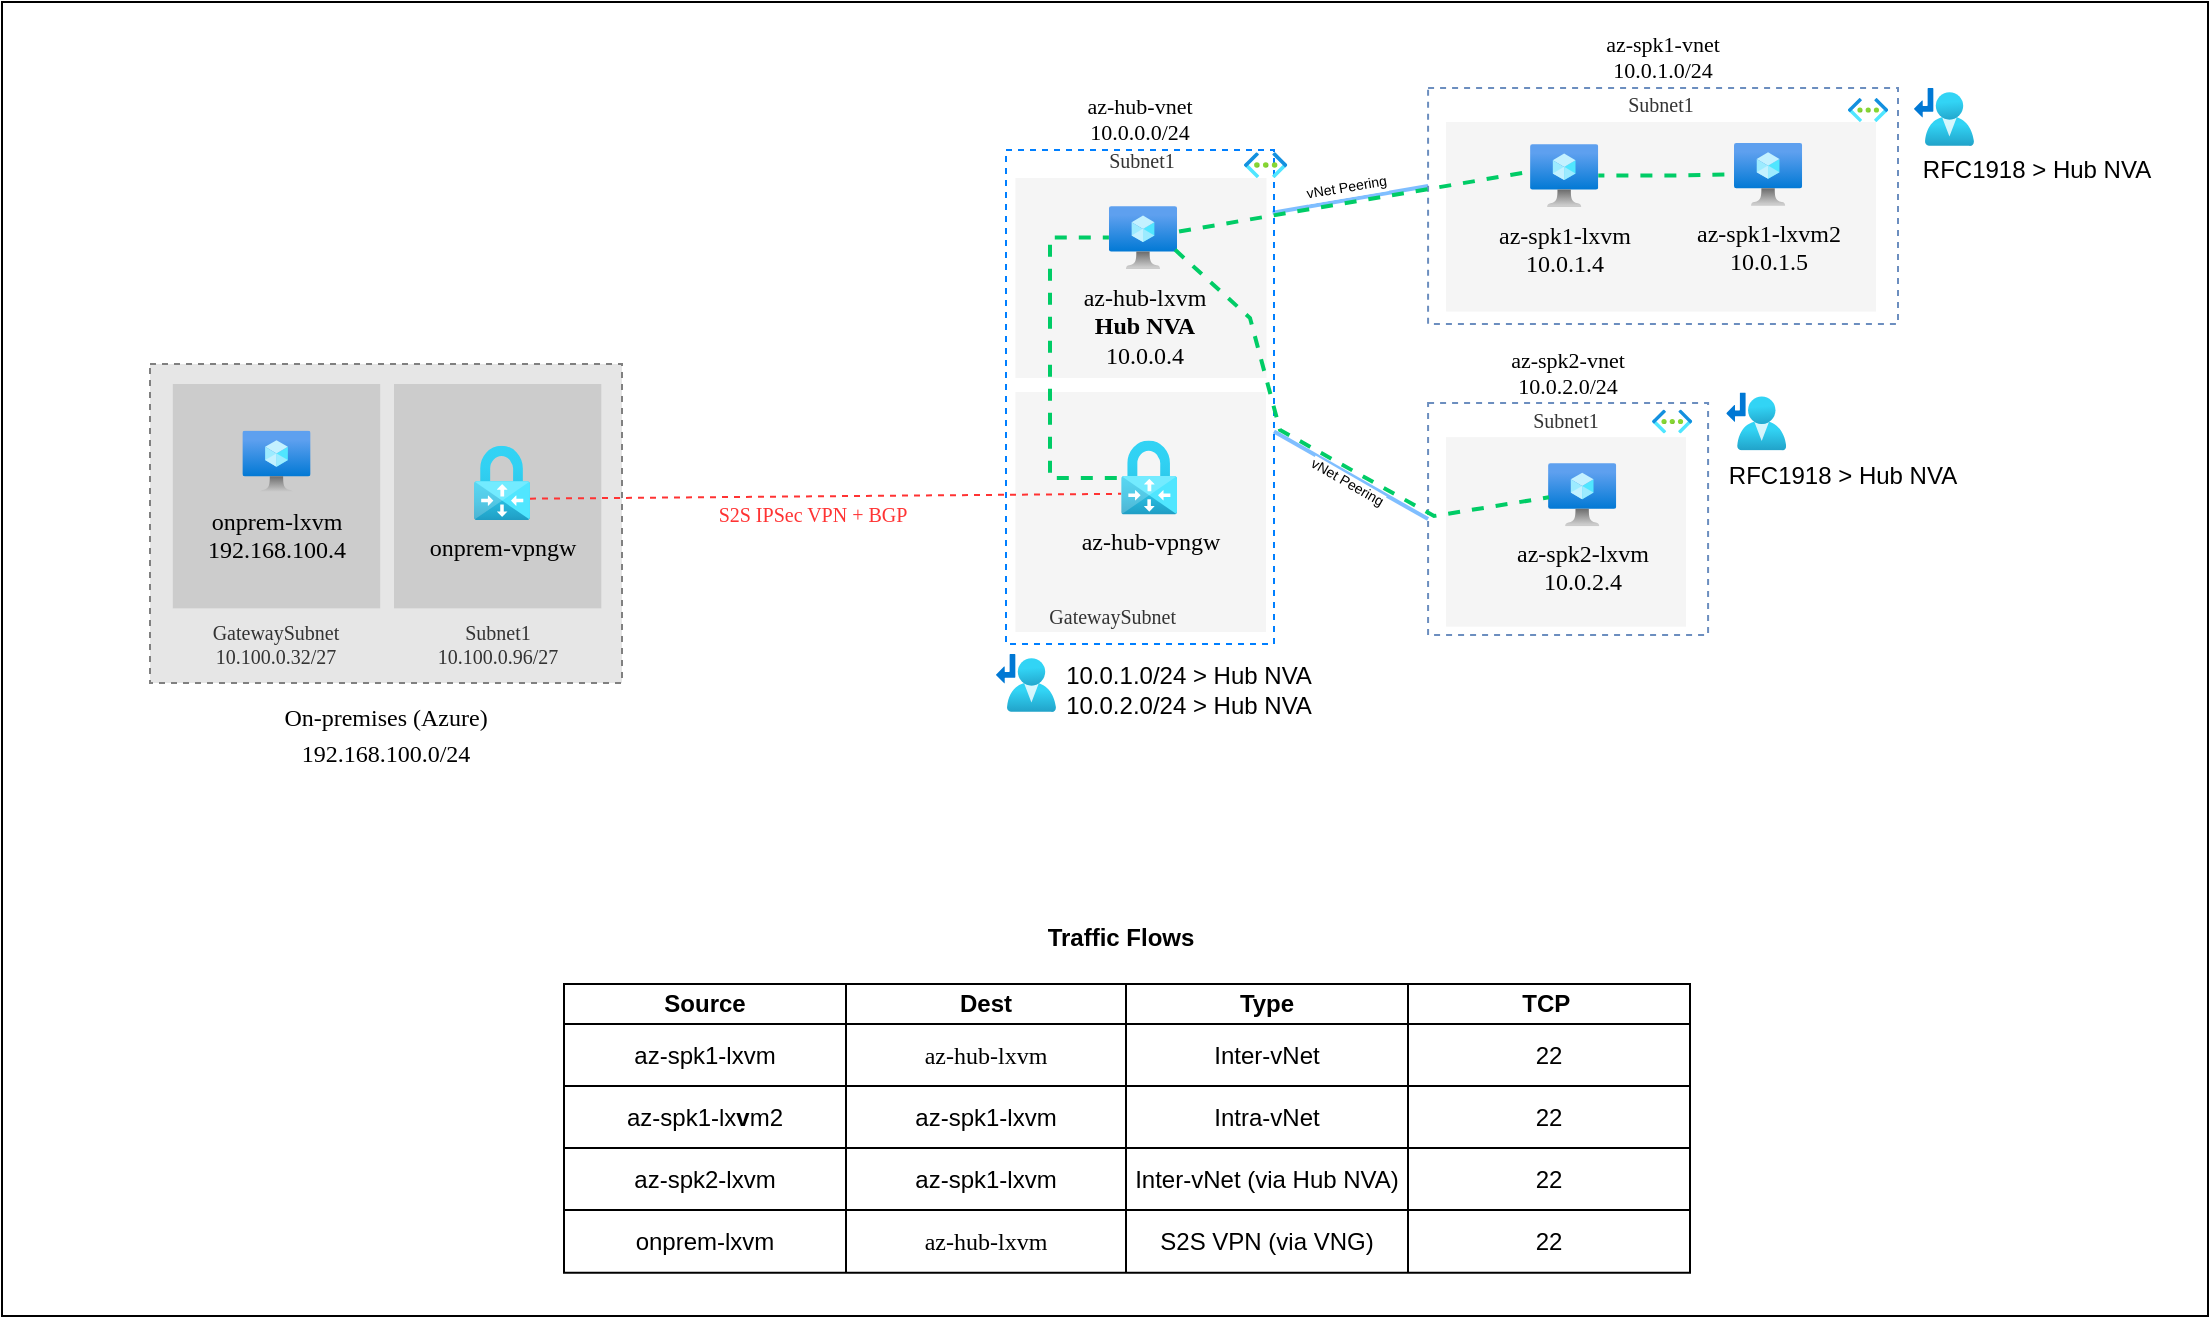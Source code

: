 <mxfile version="26.0.4">
  <diagram id="YnsuH4LNzArkPRJicwyz" name="Page-1">
    <mxGraphModel dx="2656" dy="894" grid="0" gridSize="10" guides="1" tooltips="1" connect="1" arrows="1" fold="1" page="1" pageScale="1" pageWidth="1100" pageHeight="850" background="#FFFFFF" math="0" shadow="0">
      <root>
        <mxCell id="0" />
        <mxCell id="1" parent="0" />
        <mxCell id="ZO6mygOJQg1MdGIY1tNN-86" value="" style="rounded=0;whiteSpace=wrap;html=1;" parent="1" vertex="1">
          <mxGeometry x="-12" y="13" width="1103" height="657" as="geometry" />
        </mxCell>
        <mxCell id="2" value="&lt;font style=&quot;font-size: 12px;&quot;&gt;On-premises (Azure)&lt;br style=&quot;&quot;&gt;192.168.100.0/24&lt;br&gt;&lt;/font&gt;" style="whiteSpace=wrap;html=1;labelBackgroundColor=none;fontFamily=Verdana;fontSize=15;labelPosition=center;verticalLabelPosition=bottom;align=center;verticalAlign=top;dashed=1;strokeColor=#808080;fillColor=#E6E6E6;" parent="1" vertex="1">
          <mxGeometry x="62" y="194" width="236" height="159.5" as="geometry" />
        </mxCell>
        <mxCell id="3" value="GatewaySubnet&lt;br&gt;10.100.0.32/27" style="whiteSpace=wrap;html=1;labelBackgroundColor=none;fontFamily=Verdana;fillColor=#CCCCCC;fontColor=#333333;strokeColor=none;fontSize=10;labelPosition=center;verticalLabelPosition=bottom;align=center;verticalAlign=top;dashed=1;" parent="1" vertex="1">
          <mxGeometry x="73.4" y="204" width="103.69" height="112.19" as="geometry" />
        </mxCell>
        <mxCell id="5" value="az-hub-vnet&lt;br style=&quot;font-size: 11px;&quot;&gt;10.0.0.0/24" style="whiteSpace=wrap;html=1;fillColor=none;strokeColor=#007FFF;dashed=1;labelPosition=center;verticalLabelPosition=top;align=center;verticalAlign=bottom;fontSize=11;fontFamily=Verdana;" parent="1" vertex="1">
          <mxGeometry x="490" y="87" width="134" height="247" as="geometry" />
        </mxCell>
        <mxCell id="6" value="" style="aspect=fixed;html=1;points=[];align=center;image;fontSize=12;image=img/lib/azure2/networking/Virtual_Networks.svg;dashed=1;fontFamily=Verdana;" parent="1" vertex="1">
          <mxGeometry x="608.999" y="88.08" width="21.641" height="12.92" as="geometry" />
        </mxCell>
        <mxCell id="7" value="GatewaySubnet" style="whiteSpace=wrap;html=1;labelBackgroundColor=none;fontFamily=Verdana;fillColor=#f5f5f5;fontColor=#333333;strokeColor=none;fontSize=10;labelPosition=left;verticalLabelPosition=bottom;align=right;verticalAlign=top;spacingLeft=0;spacingBottom=0;spacingRight=-63;spacing=-18;" parent="1" vertex="1">
          <mxGeometry x="494.71" y="208" width="125.29" height="120" as="geometry" />
        </mxCell>
        <mxCell id="9" value="Subnet1" style="whiteSpace=wrap;html=1;labelBackgroundColor=none;fontFamily=Verdana;fillColor=#f5f5f5;fontColor=#333333;strokeColor=none;fontSize=10;labelPosition=center;verticalLabelPosition=top;align=center;verticalAlign=bottom;" parent="1" vertex="1">
          <mxGeometry x="494.71" y="101" width="125.56" height="100" as="geometry" />
        </mxCell>
        <mxCell id="12" style="edgeStyle=none;html=1;fontFamily=Verdana;fontSize=10;endArrow=none;endFill=0;opacity=50;exitX=0;exitY=0.392;exitDx=0;exitDy=0;fontColor=#007FFF;strokeColor=#007FFF;strokeWidth=2;exitPerimeter=0;" parent="1" edge="1">
          <mxGeometry relative="1" as="geometry">
            <mxPoint x="701.04" y="104.996" as="sourcePoint" />
            <mxPoint x="623.3" y="118.36" as="targetPoint" />
          </mxGeometry>
        </mxCell>
        <mxCell id="13" value="az-spk1-vnet&lt;br style=&quot;font-size: 11px;&quot;&gt;10.0.1.0/24" style="whiteSpace=wrap;html=1;fillColor=none;strokeColor=#6c8ebf;dashed=1;labelBackgroundColor=none;fontFamily=Verdana;fontSize=11;labelPosition=center;verticalLabelPosition=top;align=center;verticalAlign=bottom;" parent="1" vertex="1">
          <mxGeometry x="701.04" y="56" width="234.96" height="118" as="geometry" />
        </mxCell>
        <mxCell id="14" value="" style="aspect=fixed;html=1;points=[];align=center;image;fontSize=12;image=img/lib/azure2/networking/Virtual_Networks.svg;dashed=1;labelBackgroundColor=none;fontFamily=Verdana;fillColor=default;" parent="1" vertex="1">
          <mxGeometry x="911" y="61" width="20.1" height="12" as="geometry" />
        </mxCell>
        <mxCell id="15" value="Subnet1" style="whiteSpace=wrap;html=1;labelBackgroundColor=none;fontFamily=Verdana;fillColor=#f5f5f5;fontColor=#333333;strokeColor=none;fontSize=10;labelPosition=center;verticalLabelPosition=top;align=center;verticalAlign=bottom;" parent="1" vertex="1">
          <mxGeometry x="710.04" y="73" width="214.96" height="94.79" as="geometry" />
        </mxCell>
        <mxCell id="ZO6mygOJQg1MdGIY1tNN-87" style="edgeStyle=orthogonalEdgeStyle;rounded=0;orthogonalLoop=1;jettySize=auto;html=1;endArrow=none;endFill=0;dashed=1;strokeColor=#00CC66;flowAnimation=1;strokeWidth=2;" parent="1" source="16" target="47" edge="1">
          <mxGeometry relative="1" as="geometry" />
        </mxCell>
        <mxCell id="ZO6mygOJQg1MdGIY1tNN-89" style="rounded=0;orthogonalLoop=1;jettySize=auto;html=1;strokeWidth=2;strokeColor=#00CC66;dashed=1;align=center;verticalAlign=middle;fontFamily=Helvetica;fontSize=11;fontColor=default;labelBackgroundColor=default;endArrow=none;endFill=0;flowAnimation=1;" parent="1" target="35" edge="1">
          <mxGeometry relative="1" as="geometry">
            <mxPoint x="757" y="97" as="sourcePoint" />
          </mxGeometry>
        </mxCell>
        <mxCell id="ZO6mygOJQg1MdGIY1tNN-94" value="&lt;span&gt;vNet Peering&lt;/span&gt;" style="edgeLabel;html=1;align=center;verticalAlign=middle;resizable=0;points=[];rotation=-9.4;fontSize=7;" parent="ZO6mygOJQg1MdGIY1tNN-89" vertex="1" connectable="0">
          <mxGeometry x="0.043" y="-2" relative="1" as="geometry">
            <mxPoint x="-2" y="-5" as="offset" />
          </mxGeometry>
        </mxCell>
        <mxCell id="16" value="az-spk1-lxvm&lt;br&gt;10.0.1.4" style="aspect=fixed;html=1;points=[];align=center;image;fontSize=12;image=img/lib/azure2/compute/Virtual_Machine.svg;labelBackgroundColor=none;fontFamily=Verdana;fillColor=default;" parent="1" vertex="1">
          <mxGeometry x="752.041" y="84.0" width="34.087" height="31.617" as="geometry" />
        </mxCell>
        <mxCell id="17" style="edgeStyle=none;html=1;exitX=0;exitY=0.5;exitDx=0;exitDy=0;fontFamily=Verdana;fontSize=10;endArrow=none;endFill=0;opacity=50;fontColor=#007FFF;strokeColor=#007FFF;entryX=1;entryY=0.57;entryDx=0;entryDy=0;strokeWidth=2;entryPerimeter=0;" parent="1" source="18" target="5" edge="1">
          <mxGeometry relative="1" as="geometry">
            <mxPoint x="627" y="175" as="targetPoint" />
          </mxGeometry>
        </mxCell>
        <mxCell id="ZO6mygOJQg1MdGIY1tNN-92" value="vNet Peering" style="edgeLabel;html=1;align=center;verticalAlign=middle;resizable=0;points=[];fontSize=7;rotation=30;" parent="17" vertex="1" connectable="0">
          <mxGeometry x="0.297" y="1" relative="1" as="geometry">
            <mxPoint x="9" y="9" as="offset" />
          </mxGeometry>
        </mxCell>
        <mxCell id="18" value="az-spk2-vnet&lt;br style=&quot;font-size: 11px;&quot;&gt;10.0.2.0/24" style="whiteSpace=wrap;html=1;fillColor=none;strokeColor=#6c8ebf;dashed=1;labelBackgroundColor=none;fontFamily=Verdana;fontSize=11;labelPosition=center;verticalLabelPosition=top;align=center;verticalAlign=bottom;" parent="1" vertex="1">
          <mxGeometry x="701.04" y="213.55" width="140" height="116" as="geometry" />
        </mxCell>
        <mxCell id="19" value="" style="aspect=fixed;html=1;points=[];align=center;image;fontSize=12;image=img/lib/azure2/networking/Virtual_Networks.svg;dashed=1;labelBackgroundColor=none;fontFamily=Verdana;fillColor=default;" parent="1" vertex="1">
          <mxGeometry x="813.04" y="216.74" width="20.1" height="12" as="geometry" />
        </mxCell>
        <mxCell id="20" value="Subnet1" style="whiteSpace=wrap;html=1;labelBackgroundColor=none;fontFamily=Verdana;fillColor=#f5f5f5;fontColor=#333333;strokeColor=none;fontSize=10;labelPosition=center;verticalLabelPosition=top;align=center;verticalAlign=bottom;" parent="1" vertex="1">
          <mxGeometry x="710.04" y="230.55" width="120" height="94.79" as="geometry" />
        </mxCell>
        <mxCell id="23" value="Subnet1&lt;br&gt;10.100.0.96/27" style="whiteSpace=wrap;html=1;labelBackgroundColor=none;fontFamily=Verdana;fillColor=#CCCCCC;fontColor=#333333;strokeColor=none;fontSize=10;labelPosition=center;verticalLabelPosition=bottom;align=center;verticalAlign=top;dashed=1;" parent="1" vertex="1">
          <mxGeometry x="184" y="204" width="103.65" height="112.19" as="geometry" />
        </mxCell>
        <mxCell id="26" value="&lt;span style=&quot;font-weight: normal;&quot;&gt;onprem-lxvm&lt;br&gt;192.168.100.4&lt;/span&gt;" style="aspect=fixed;html=1;points=[];align=center;image;fontSize=12;image=img/lib/azure2/compute/Virtual_Machine.svg;labelBackgroundColor=none;fontFamily=Verdana;fillColor=default;fontStyle=1" parent="1" vertex="1">
          <mxGeometry x="108.201" y="227.29" width="34.087" height="31.617" as="geometry" />
        </mxCell>
        <mxCell id="31" value="" style="edgeStyle=none;html=1;strokeColor=#FF3333;fontFamily=Verdana;fontSize=10;fontColor=default;endArrow=none;endFill=0;strokeWidth=1;dashed=1;" parent="1" edge="1">
          <mxGeometry relative="1" as="geometry">
            <mxPoint x="547.6" y="258.909" as="targetPoint" />
            <mxPoint x="252" y="261.335" as="sourcePoint" />
          </mxGeometry>
        </mxCell>
        <mxCell id="44" value="S2S IPSec VPN + BGP" style="edgeLabel;html=1;align=center;verticalAlign=middle;resizable=0;points=[];fontSize=10;fontColor=#FF3333;fontFamily=Verdana;" parent="31" vertex="1" connectable="0">
          <mxGeometry x="-0.345" y="-4" relative="1" as="geometry">
            <mxPoint x="44" y="4" as="offset" />
          </mxGeometry>
        </mxCell>
        <mxCell id="34" value="az-spk2-lxvm&lt;br&gt;10.0.2.4" style="aspect=fixed;html=1;points=[];align=center;image;fontSize=12;image=img/lib/azure2/compute/Virtual_Machine.svg;labelBackgroundColor=none;fontFamily=Verdana;fillColor=default;" parent="1" vertex="1">
          <mxGeometry x="761.041" y="243.55" width="34.087" height="31.617" as="geometry" />
        </mxCell>
        <mxCell id="ZO6mygOJQg1MdGIY1tNN-90" style="edgeStyle=orthogonalEdgeStyle;rounded=0;orthogonalLoop=1;jettySize=auto;html=1;dashed=1;strokeColor=#00CC66;strokeWidth=2;align=center;verticalAlign=middle;fontFamily=Helvetica;fontSize=11;fontColor=default;labelBackgroundColor=default;endArrow=none;endFill=0;flowAnimation=1;" parent="1" source="35" target="36" edge="1">
          <mxGeometry relative="1" as="geometry">
            <Array as="points">
              <mxPoint x="512" y="131" />
              <mxPoint x="512" y="251" />
            </Array>
          </mxGeometry>
        </mxCell>
        <mxCell id="35" value="az-hub-lxvm&lt;br&gt;&lt;b&gt;Hub NVA&lt;/b&gt;&lt;br&gt;10.0.0.4" style="aspect=fixed;html=1;points=[];align=center;image;fontSize=12;image=img/lib/azure2/compute/Virtual_Machine.svg;labelBackgroundColor=none;fontFamily=Verdana;fillColor=default;" parent="1" vertex="1">
          <mxGeometry x="541.461" y="115.0" width="34.087" height="31.617" as="geometry" />
        </mxCell>
        <mxCell id="36" value="az-hub-vpngw&lt;br&gt;" style="aspect=fixed;html=1;points=[];align=center;image;fontSize=12;image=img/lib/azure2/networking/Virtual_Network_Gateways.svg;glass=0;dashed=1;dashPattern=8 8;strokeColor=#E6E6E6;fontColor=#000000;fillColor=#CCCCCC;rounded=0;sketch=1;hachureGap=4;jiggle=2;curveFitting=1;fontFamily=Verdana;labelBackgroundColor=#f5f5f5;fontStyle=0" parent="1" vertex="1">
          <mxGeometry x="547.6" y="232.213" width="27.944" height="37.082" as="geometry" />
        </mxCell>
        <mxCell id="21" value="onprem-vpngw" style="aspect=fixed;html=1;points=[];align=center;image;fontSize=12;image=img/lib/azure2/networking/Virtual_Network_Gateways.svg;glass=0;dashed=1;dashPattern=8 8;strokeColor=#E6E6E6;fontColor=#000000;fillColor=#CCCCCC;rounded=0;sketch=1;hachureGap=4;jiggle=2;curveFitting=1;fontFamily=Verdana;labelBackgroundColor=none;" parent="1" vertex="1">
          <mxGeometry x="224" y="234.83" width="28" height="37.16" as="geometry" />
        </mxCell>
        <mxCell id="47" value="az-spk1-lxvm2&lt;br&gt;10.0.1.5" style="aspect=fixed;html=1;points=[];align=center;image;fontSize=12;image=img/lib/azure2/compute/Virtual_Machine.svg;labelBackgroundColor=none;fontFamily=Verdana;fillColor=default;" parent="1" vertex="1">
          <mxGeometry x="854.001" y="83.38" width="34.087" height="31.617" as="geometry" />
        </mxCell>
        <mxCell id="48" value="" style="aspect=fixed;html=1;points=[];align=center;image;fontSize=12;image=img/lib/azure2/networking/Route_Tables.svg;" parent="1" vertex="1">
          <mxGeometry x="485" y="339" width="29.94" height="29" as="geometry" />
        </mxCell>
        <mxCell id="49" value="10.0.1.0/24 &amp;gt; Hub NVA&lt;br&gt;10.0.2.0/24 &amp;gt; Hub NVA" style="text;html=1;align=center;verticalAlign=middle;resizable=0;points=[];autosize=1;strokeColor=none;fillColor=none;" parent="1" vertex="1">
          <mxGeometry x="510" y="336" width="141" height="41" as="geometry" />
        </mxCell>
        <mxCell id="50" value="RFC1918 &amp;gt; Hub NVA" style="text;html=1;align=center;verticalAlign=middle;resizable=0;points=[];autosize=1;strokeColor=none;fillColor=none;" parent="1" vertex="1">
          <mxGeometry x="939" y="84" width="132" height="26" as="geometry" />
        </mxCell>
        <mxCell id="51" value="" style="aspect=fixed;html=1;points=[];align=center;image;fontSize=12;image=img/lib/azure2/networking/Route_Tables.svg;" parent="1" vertex="1">
          <mxGeometry x="944" y="56" width="29.94" height="29" as="geometry" />
        </mxCell>
        <mxCell id="52" value="" style="aspect=fixed;html=1;points=[];align=center;image;fontSize=12;image=img/lib/azure2/networking/Route_Tables.svg;" parent="1" vertex="1">
          <mxGeometry x="850.13" y="208.24" width="29.94" height="29" as="geometry" />
        </mxCell>
        <mxCell id="53" value="RFC1918 &amp;gt; Hub NVA" style="text;html=1;align=center;verticalAlign=middle;resizable=0;points=[];autosize=1;strokeColor=none;fillColor=none;" parent="1" vertex="1">
          <mxGeometry x="841.94" y="237.24" width="132" height="26" as="geometry" />
        </mxCell>
        <mxCell id="54" value="" style="shape=table;startSize=0;container=1;collapsible=0;childLayout=tableLayout;" parent="1" vertex="1">
          <mxGeometry x="269" y="504" width="563" height="144.417" as="geometry" />
        </mxCell>
        <mxCell id="55" value="" style="shape=tableRow;horizontal=0;startSize=0;swimlaneHead=0;swimlaneBody=0;top=0;left=0;bottom=0;right=0;collapsible=0;dropTarget=0;fillColor=none;points=[[0,0.5],[1,0.5]];portConstraint=eastwest;" parent="54" vertex="1">
          <mxGeometry width="563" height="20" as="geometry" />
        </mxCell>
        <mxCell id="56" value="Source" style="shape=partialRectangle;html=1;whiteSpace=wrap;connectable=0;overflow=hidden;fillColor=none;top=0;left=0;bottom=0;right=0;pointerEvents=1;fontStyle=1" parent="55" vertex="1">
          <mxGeometry width="141" height="20" as="geometry">
            <mxRectangle width="141" height="20" as="alternateBounds" />
          </mxGeometry>
        </mxCell>
        <mxCell id="57" value="Dest" style="shape=partialRectangle;html=1;whiteSpace=wrap;connectable=0;overflow=hidden;fillColor=none;top=0;left=0;bottom=0;right=0;pointerEvents=1;fontStyle=1" parent="55" vertex="1">
          <mxGeometry x="141" width="140" height="20" as="geometry">
            <mxRectangle width="140" height="20" as="alternateBounds" />
          </mxGeometry>
        </mxCell>
        <mxCell id="58" value="Type" style="shape=partialRectangle;html=1;whiteSpace=wrap;connectable=0;overflow=hidden;fillColor=none;top=0;left=0;bottom=0;right=0;pointerEvents=1;fontStyle=1" parent="55" vertex="1">
          <mxGeometry x="281" width="141" height="20" as="geometry">
            <mxRectangle width="141" height="20" as="alternateBounds" />
          </mxGeometry>
        </mxCell>
        <mxCell id="71" value="TCP&lt;span style=&quot;white-space: pre;&quot;&gt;&#x9;&lt;/span&gt;" style="shape=partialRectangle;html=1;whiteSpace=wrap;connectable=0;overflow=hidden;fillColor=none;top=0;left=0;bottom=0;right=0;pointerEvents=1;fontStyle=1" parent="55" vertex="1">
          <mxGeometry x="422" width="141" height="20" as="geometry">
            <mxRectangle width="141" height="20" as="alternateBounds" />
          </mxGeometry>
        </mxCell>
        <mxCell id="59" value="" style="shape=tableRow;horizontal=0;startSize=0;swimlaneHead=0;swimlaneBody=0;top=0;left=0;bottom=0;right=0;collapsible=0;dropTarget=0;fillColor=none;points=[[0,0.5],[1,0.5]];portConstraint=eastwest;" parent="54" vertex="1">
          <mxGeometry y="20" width="563" height="31" as="geometry" />
        </mxCell>
        <mxCell id="60" value="az-spk1-lxvm" style="shape=partialRectangle;html=1;whiteSpace=wrap;connectable=0;overflow=hidden;fillColor=none;top=0;left=0;bottom=0;right=0;pointerEvents=1;" parent="59" vertex="1">
          <mxGeometry width="141" height="31" as="geometry">
            <mxRectangle width="141" height="31" as="alternateBounds" />
          </mxGeometry>
        </mxCell>
        <mxCell id="61" value="&lt;span style=&quot;font-family: Verdana;&quot;&gt;az-hub-lxvm&lt;/span&gt;" style="shape=partialRectangle;html=1;whiteSpace=wrap;connectable=0;overflow=hidden;fillColor=none;top=0;left=0;bottom=0;right=0;pointerEvents=1;" parent="59" vertex="1">
          <mxGeometry x="141" width="140" height="31" as="geometry">
            <mxRectangle width="140" height="31" as="alternateBounds" />
          </mxGeometry>
        </mxCell>
        <mxCell id="62" value="Inter-vNet" style="shape=partialRectangle;html=1;whiteSpace=wrap;connectable=0;overflow=hidden;fillColor=none;top=0;left=0;bottom=0;right=0;pointerEvents=1;" parent="59" vertex="1">
          <mxGeometry x="281" width="141" height="31" as="geometry">
            <mxRectangle width="141" height="31" as="alternateBounds" />
          </mxGeometry>
        </mxCell>
        <mxCell id="72" value="22" style="shape=partialRectangle;html=1;whiteSpace=wrap;connectable=0;overflow=hidden;fillColor=none;top=0;left=0;bottom=0;right=0;pointerEvents=1;" parent="59" vertex="1">
          <mxGeometry x="422" width="141" height="31" as="geometry">
            <mxRectangle width="141" height="31" as="alternateBounds" />
          </mxGeometry>
        </mxCell>
        <mxCell id="67" style="shape=tableRow;horizontal=0;startSize=0;swimlaneHead=0;swimlaneBody=0;top=0;left=0;bottom=0;right=0;collapsible=0;dropTarget=0;fillColor=none;points=[[0,0.5],[1,0.5]];portConstraint=eastwest;" parent="54" vertex="1">
          <mxGeometry y="51" width="563" height="31" as="geometry" />
        </mxCell>
        <mxCell id="68" value="az-spk1-lx&lt;b&gt;v&lt;/b&gt;m2" style="shape=partialRectangle;html=1;whiteSpace=wrap;connectable=0;overflow=hidden;fillColor=none;top=0;left=0;bottom=0;right=0;pointerEvents=1;" parent="67" vertex="1">
          <mxGeometry width="141" height="31" as="geometry">
            <mxRectangle width="141" height="31" as="alternateBounds" />
          </mxGeometry>
        </mxCell>
        <mxCell id="69" value="az-spk1-lxvm" style="shape=partialRectangle;html=1;whiteSpace=wrap;connectable=0;overflow=hidden;fillColor=none;top=0;left=0;bottom=0;right=0;pointerEvents=1;" parent="67" vertex="1">
          <mxGeometry x="141" width="140" height="31" as="geometry">
            <mxRectangle width="140" height="31" as="alternateBounds" />
          </mxGeometry>
        </mxCell>
        <mxCell id="70" value="Intra-vNet" style="shape=partialRectangle;html=1;whiteSpace=wrap;connectable=0;overflow=hidden;fillColor=none;top=0;left=0;bottom=0;right=0;pointerEvents=1;" parent="67" vertex="1">
          <mxGeometry x="281" width="141" height="31" as="geometry">
            <mxRectangle width="141" height="31" as="alternateBounds" />
          </mxGeometry>
        </mxCell>
        <mxCell id="73" value="22" style="shape=partialRectangle;html=1;whiteSpace=wrap;connectable=0;overflow=hidden;fillColor=none;top=0;left=0;bottom=0;right=0;pointerEvents=1;" parent="67" vertex="1">
          <mxGeometry x="422" width="141" height="31" as="geometry">
            <mxRectangle width="141" height="31" as="alternateBounds" />
          </mxGeometry>
        </mxCell>
        <mxCell id="81" style="shape=tableRow;horizontal=0;startSize=0;swimlaneHead=0;swimlaneBody=0;top=0;left=0;bottom=0;right=0;collapsible=0;dropTarget=0;fillColor=none;points=[[0,0.5],[1,0.5]];portConstraint=eastwest;" parent="54" vertex="1">
          <mxGeometry y="82" width="563" height="31" as="geometry" />
        </mxCell>
        <mxCell id="82" value="az-spk2-lxvm" style="shape=partialRectangle;html=1;whiteSpace=wrap;connectable=0;overflow=hidden;fillColor=none;top=0;left=0;bottom=0;right=0;pointerEvents=1;" parent="81" vertex="1">
          <mxGeometry width="141" height="31" as="geometry">
            <mxRectangle width="141" height="31" as="alternateBounds" />
          </mxGeometry>
        </mxCell>
        <mxCell id="83" value="az-spk1-lxvm" style="shape=partialRectangle;html=1;whiteSpace=wrap;connectable=0;overflow=hidden;fillColor=none;top=0;left=0;bottom=0;right=0;pointerEvents=1;" parent="81" vertex="1">
          <mxGeometry x="141" width="140" height="31" as="geometry">
            <mxRectangle width="140" height="31" as="alternateBounds" />
          </mxGeometry>
        </mxCell>
        <mxCell id="84" value="Inter-vNet (via Hub NVA)" style="shape=partialRectangle;html=1;whiteSpace=wrap;connectable=0;overflow=hidden;fillColor=none;top=0;left=0;bottom=0;right=0;pointerEvents=1;" parent="81" vertex="1">
          <mxGeometry x="281" width="141" height="31" as="geometry">
            <mxRectangle width="141" height="31" as="alternateBounds" />
          </mxGeometry>
        </mxCell>
        <mxCell id="85" value="22" style="shape=partialRectangle;html=1;whiteSpace=wrap;connectable=0;overflow=hidden;fillColor=none;top=0;left=0;bottom=0;right=0;pointerEvents=1;" parent="81" vertex="1">
          <mxGeometry x="422" width="141" height="31" as="geometry">
            <mxRectangle width="141" height="31" as="alternateBounds" />
          </mxGeometry>
        </mxCell>
        <mxCell id="75" style="shape=tableRow;horizontal=0;startSize=0;swimlaneHead=0;swimlaneBody=0;top=0;left=0;bottom=0;right=0;collapsible=0;dropTarget=0;fillColor=none;points=[[0,0.5],[1,0.5]];portConstraint=eastwest;" parent="54" vertex="1">
          <mxGeometry y="113" width="563" height="31" as="geometry" />
        </mxCell>
        <mxCell id="76" value="onprem-lxvm" style="shape=partialRectangle;html=1;whiteSpace=wrap;connectable=0;overflow=hidden;fillColor=none;top=0;left=0;bottom=0;right=0;pointerEvents=1;" parent="75" vertex="1">
          <mxGeometry width="141" height="31" as="geometry">
            <mxRectangle width="141" height="31" as="alternateBounds" />
          </mxGeometry>
        </mxCell>
        <mxCell id="77" value="&lt;span style=&quot;font-family: Verdana;&quot;&gt;az-hub-lxvm&lt;/span&gt;" style="shape=partialRectangle;html=1;whiteSpace=wrap;connectable=0;overflow=hidden;fillColor=none;top=0;left=0;bottom=0;right=0;pointerEvents=1;" parent="75" vertex="1">
          <mxGeometry x="141" width="140" height="31" as="geometry">
            <mxRectangle width="140" height="31" as="alternateBounds" />
          </mxGeometry>
        </mxCell>
        <mxCell id="78" value="S2S VPN (via VNG)" style="shape=partialRectangle;html=1;whiteSpace=wrap;connectable=0;overflow=hidden;fillColor=none;top=0;left=0;bottom=0;right=0;pointerEvents=1;" parent="75" vertex="1">
          <mxGeometry x="281" width="141" height="31" as="geometry">
            <mxRectangle width="141" height="31" as="alternateBounds" />
          </mxGeometry>
        </mxCell>
        <mxCell id="79" value="22" style="shape=partialRectangle;html=1;whiteSpace=wrap;connectable=0;overflow=hidden;fillColor=none;top=0;left=0;bottom=0;right=0;pointerEvents=1;" parent="75" vertex="1">
          <mxGeometry x="422" width="141" height="31" as="geometry">
            <mxRectangle width="141" height="31" as="alternateBounds" />
          </mxGeometry>
        </mxCell>
        <mxCell id="80" value="Traffic Flows" style="text;html=1;align=center;verticalAlign=middle;resizable=0;points=[];autosize=1;strokeColor=none;fillColor=none;fontStyle=1" parent="1" vertex="1">
          <mxGeometry x="501" y="468" width="91" height="26" as="geometry" />
        </mxCell>
        <mxCell id="ZO6mygOJQg1MdGIY1tNN-91" style="rounded=0;orthogonalLoop=1;jettySize=auto;html=1;strokeWidth=2;strokeColor=#00CC66;dashed=1;align=center;verticalAlign=middle;fontFamily=Helvetica;fontSize=9;fontColor=default;labelBackgroundColor=default;endArrow=none;endFill=0;flowAnimation=1;exitX=0.014;exitY=0.541;exitDx=0;exitDy=0;exitPerimeter=0;entryX=0.936;entryY=0.659;entryDx=0;entryDy=0;entryPerimeter=0;" parent="1" source="34" target="35" edge="1">
          <mxGeometry relative="1" as="geometry">
            <mxPoint x="767" y="107" as="sourcePoint" />
            <mxPoint x="586" y="138" as="targetPoint" />
            <Array as="points">
              <mxPoint x="704" y="270" />
              <mxPoint x="627" y="227" />
              <mxPoint x="612" y="171" />
            </Array>
          </mxGeometry>
        </mxCell>
      </root>
    </mxGraphModel>
  </diagram>
</mxfile>
